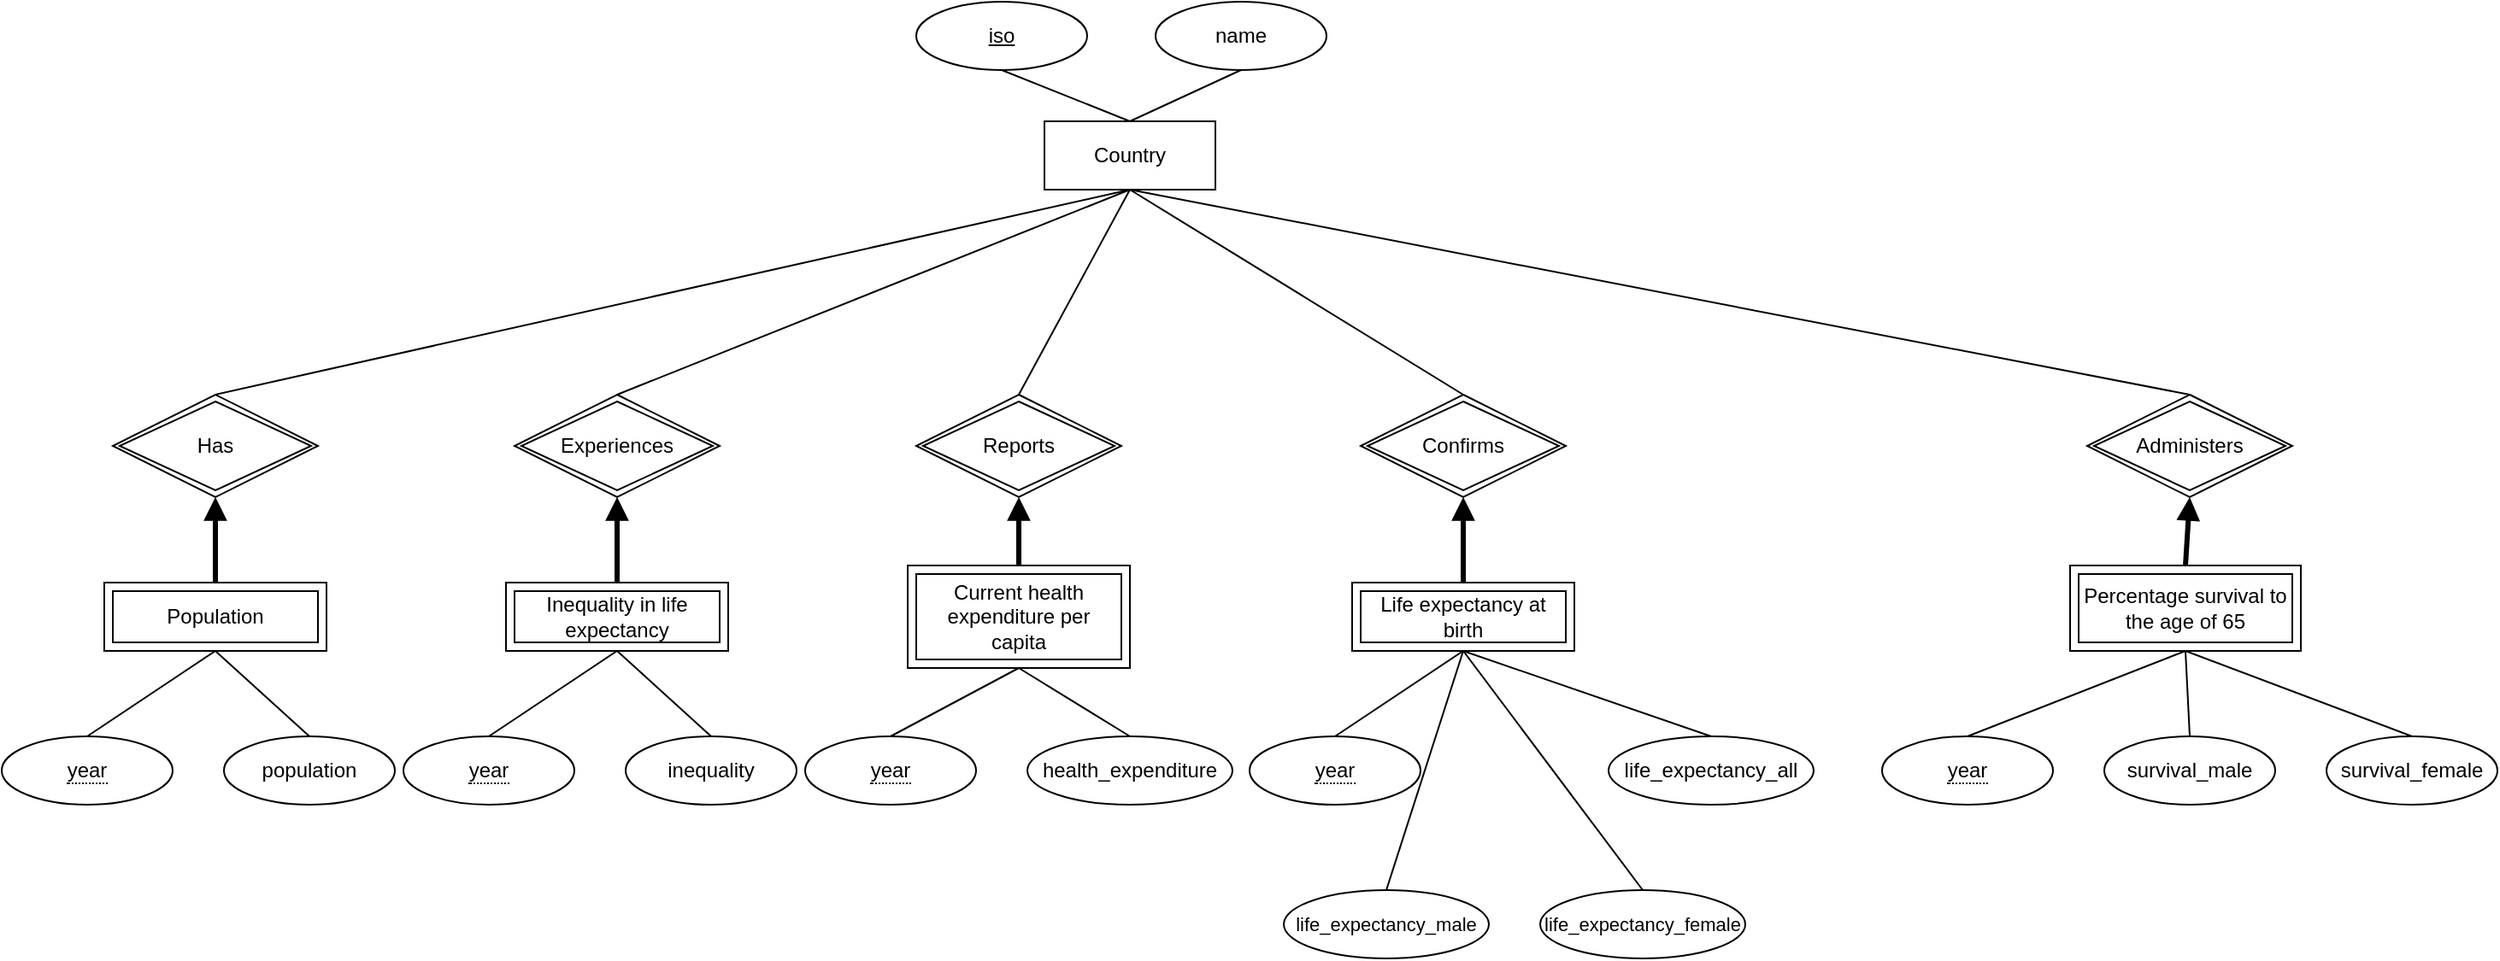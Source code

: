 <mxfile version="21.4.0" type="device">
  <diagram id="R2lEEEUBdFMjLlhIrx00" name="Page-1">
    <mxGraphModel dx="1272" dy="788" grid="1" gridSize="10" guides="1" tooltips="1" connect="1" arrows="1" fold="1" page="1" pageScale="1" pageWidth="1654" pageHeight="2336" math="0" shadow="0" extFonts="Permanent Marker^https://fonts.googleapis.com/css?family=Permanent+Marker">
      <root>
        <mxCell id="0" />
        <mxCell id="1" parent="0" />
        <mxCell id="j1JQaGEfrP-ANLsVV69n-10" style="rounded=0;orthogonalLoop=1;jettySize=auto;html=1;exitX=0.5;exitY=0;exitDx=0;exitDy=0;entryX=0.5;entryY=1;entryDx=0;entryDy=0;endArrow=none;endFill=0;" edge="1" parent="1" source="j1JQaGEfrP-ANLsVV69n-1" target="j1JQaGEfrP-ANLsVV69n-9">
          <mxGeometry relative="1" as="geometry" />
        </mxCell>
        <mxCell id="j1JQaGEfrP-ANLsVV69n-1" value="Country" style="whiteSpace=wrap;html=1;align=center;" vertex="1" parent="1">
          <mxGeometry x="620" y="100" width="100" height="40" as="geometry" />
        </mxCell>
        <mxCell id="j1JQaGEfrP-ANLsVV69n-6" style="rounded=0;orthogonalLoop=1;jettySize=auto;html=1;exitX=0.5;exitY=1;exitDx=0;exitDy=0;entryX=0.5;entryY=0;entryDx=0;entryDy=0;endArrow=none;endFill=0;" edge="1" parent="1" source="j1JQaGEfrP-ANLsVV69n-2" target="j1JQaGEfrP-ANLsVV69n-1">
          <mxGeometry relative="1" as="geometry" />
        </mxCell>
        <mxCell id="j1JQaGEfrP-ANLsVV69n-2" value="iso" style="ellipse;whiteSpace=wrap;html=1;align=center;fontStyle=4;" vertex="1" parent="1">
          <mxGeometry x="545" y="30" width="100" height="40" as="geometry" />
        </mxCell>
        <mxCell id="j1JQaGEfrP-ANLsVV69n-9" value="name" style="ellipse;whiteSpace=wrap;html=1;align=center;" vertex="1" parent="1">
          <mxGeometry x="685" y="30" width="100" height="40" as="geometry" />
        </mxCell>
        <mxCell id="j1JQaGEfrP-ANLsVV69n-14" style="rounded=0;orthogonalLoop=1;jettySize=auto;html=1;entryX=0.5;entryY=0;entryDx=0;entryDy=0;endArrow=none;endFill=0;exitX=0.5;exitY=1;exitDx=0;exitDy=0;" edge="1" parent="1" source="j1JQaGEfrP-ANLsVV69n-11" target="j1JQaGEfrP-ANLsVV69n-13">
          <mxGeometry relative="1" as="geometry">
            <mxPoint x="130" y="410" as="sourcePoint" />
          </mxGeometry>
        </mxCell>
        <mxCell id="j1JQaGEfrP-ANLsVV69n-16" style="rounded=0;orthogonalLoop=1;jettySize=auto;html=1;exitX=0.5;exitY=1;exitDx=0;exitDy=0;entryX=0.5;entryY=0;entryDx=0;entryDy=0;endArrow=none;endFill=0;" edge="1" parent="1" source="j1JQaGEfrP-ANLsVV69n-11" target="j1JQaGEfrP-ANLsVV69n-15">
          <mxGeometry relative="1" as="geometry" />
        </mxCell>
        <mxCell id="j1JQaGEfrP-ANLsVV69n-19" style="edgeStyle=none;rounded=0;orthogonalLoop=1;jettySize=auto;html=1;exitX=0.5;exitY=0;exitDx=0;exitDy=0;entryX=0.5;entryY=1;entryDx=0;entryDy=0;labelBackgroundColor=default;strokeColor=default;fontFamily=Helvetica;fontSize=11;fontColor=default;endArrow=block;endFill=1;fontStyle=0;strokeWidth=3;" edge="1" parent="1" source="j1JQaGEfrP-ANLsVV69n-11" target="j1JQaGEfrP-ANLsVV69n-17">
          <mxGeometry relative="1" as="geometry" />
        </mxCell>
        <mxCell id="j1JQaGEfrP-ANLsVV69n-11" value="Population" style="shape=ext;margin=3;double=1;whiteSpace=wrap;html=1;align=center;" vertex="1" parent="1">
          <mxGeometry x="70" y="370" width="130" height="40" as="geometry" />
        </mxCell>
        <mxCell id="j1JQaGEfrP-ANLsVV69n-13" value="&lt;span style=&quot;border-bottom: 1px dotted&quot;&gt;year&lt;br&gt;&lt;/span&gt;" style="ellipse;whiteSpace=wrap;html=1;align=center;" vertex="1" parent="1">
          <mxGeometry x="10" y="460" width="100" height="40" as="geometry" />
        </mxCell>
        <mxCell id="j1JQaGEfrP-ANLsVV69n-15" value="population" style="ellipse;whiteSpace=wrap;html=1;align=center;" vertex="1" parent="1">
          <mxGeometry x="140" y="460" width="100" height="40" as="geometry" />
        </mxCell>
        <mxCell id="j1JQaGEfrP-ANLsVV69n-20" style="edgeStyle=none;shape=connector;rounded=0;orthogonalLoop=1;jettySize=auto;html=1;exitX=0.5;exitY=0;exitDx=0;exitDy=0;entryX=0.5;entryY=1;entryDx=0;entryDy=0;labelBackgroundColor=default;strokeColor=default;fontFamily=Helvetica;fontSize=11;fontColor=default;endArrow=none;endFill=0;" edge="1" parent="1" source="j1JQaGEfrP-ANLsVV69n-17" target="j1JQaGEfrP-ANLsVV69n-1">
          <mxGeometry relative="1" as="geometry" />
        </mxCell>
        <mxCell id="j1JQaGEfrP-ANLsVV69n-17" value="Has" style="shape=rhombus;double=1;perimeter=rhombusPerimeter;whiteSpace=wrap;html=1;align=center;" vertex="1" parent="1">
          <mxGeometry x="75" y="260" width="120" height="60" as="geometry" />
        </mxCell>
        <mxCell id="j1JQaGEfrP-ANLsVV69n-18" style="edgeStyle=none;shape=connector;rounded=0;orthogonalLoop=1;jettySize=auto;html=1;exitX=0.25;exitY=1;exitDx=0;exitDy=0;entryX=0.5;entryY=1;entryDx=0;entryDy=0;labelBackgroundColor=default;strokeColor=default;fontFamily=Helvetica;fontSize=11;fontColor=default;endArrow=none;endFill=0;" edge="1" parent="1" source="j1JQaGEfrP-ANLsVV69n-11" target="j1JQaGEfrP-ANLsVV69n-11">
          <mxGeometry relative="1" as="geometry" />
        </mxCell>
        <mxCell id="j1JQaGEfrP-ANLsVV69n-21" style="rounded=0;orthogonalLoop=1;jettySize=auto;html=1;entryX=0.5;entryY=0;entryDx=0;entryDy=0;endArrow=none;endFill=0;exitX=0.5;exitY=1;exitDx=0;exitDy=0;" edge="1" parent="1" source="j1JQaGEfrP-ANLsVV69n-24" target="j1JQaGEfrP-ANLsVV69n-25">
          <mxGeometry relative="1" as="geometry">
            <mxPoint x="365" y="410" as="sourcePoint" />
          </mxGeometry>
        </mxCell>
        <mxCell id="j1JQaGEfrP-ANLsVV69n-22" style="rounded=0;orthogonalLoop=1;jettySize=auto;html=1;exitX=0.5;exitY=1;exitDx=0;exitDy=0;entryX=0.5;entryY=0;entryDx=0;entryDy=0;endArrow=none;endFill=0;" edge="1" parent="1" source="j1JQaGEfrP-ANLsVV69n-24" target="j1JQaGEfrP-ANLsVV69n-26">
          <mxGeometry relative="1" as="geometry" />
        </mxCell>
        <mxCell id="j1JQaGEfrP-ANLsVV69n-23" style="edgeStyle=none;rounded=0;orthogonalLoop=1;jettySize=auto;html=1;exitX=0.5;exitY=0;exitDx=0;exitDy=0;entryX=0.5;entryY=1;entryDx=0;entryDy=0;labelBackgroundColor=default;strokeColor=default;fontFamily=Helvetica;fontSize=11;fontColor=default;endArrow=block;endFill=1;fontStyle=0;strokeWidth=3;" edge="1" parent="1" source="j1JQaGEfrP-ANLsVV69n-24" target="j1JQaGEfrP-ANLsVV69n-27">
          <mxGeometry relative="1" as="geometry" />
        </mxCell>
        <mxCell id="j1JQaGEfrP-ANLsVV69n-24" value="Inequality in life expectancy" style="shape=ext;margin=3;double=1;whiteSpace=wrap;html=1;align=center;" vertex="1" parent="1">
          <mxGeometry x="305" y="370" width="130" height="40" as="geometry" />
        </mxCell>
        <mxCell id="j1JQaGEfrP-ANLsVV69n-25" value="&lt;span style=&quot;border-bottom: 1px dotted&quot;&gt;year&lt;br&gt;&lt;/span&gt;" style="ellipse;whiteSpace=wrap;html=1;align=center;" vertex="1" parent="1">
          <mxGeometry x="245" y="460" width="100" height="40" as="geometry" />
        </mxCell>
        <mxCell id="j1JQaGEfrP-ANLsVV69n-26" value="inequality" style="ellipse;whiteSpace=wrap;html=1;align=center;" vertex="1" parent="1">
          <mxGeometry x="375" y="460" width="100" height="40" as="geometry" />
        </mxCell>
        <mxCell id="j1JQaGEfrP-ANLsVV69n-29" style="edgeStyle=none;shape=connector;rounded=0;orthogonalLoop=1;jettySize=auto;html=1;exitX=0.5;exitY=0;exitDx=0;exitDy=0;entryX=0.5;entryY=1;entryDx=0;entryDy=0;labelBackgroundColor=default;strokeColor=default;fontFamily=Helvetica;fontSize=11;fontColor=default;endArrow=none;endFill=0;" edge="1" parent="1" source="j1JQaGEfrP-ANLsVV69n-27" target="j1JQaGEfrP-ANLsVV69n-1">
          <mxGeometry relative="1" as="geometry" />
        </mxCell>
        <mxCell id="j1JQaGEfrP-ANLsVV69n-27" value="Experiences" style="shape=rhombus;double=1;perimeter=rhombusPerimeter;whiteSpace=wrap;html=1;align=center;" vertex="1" parent="1">
          <mxGeometry x="310" y="260" width="120" height="60" as="geometry" />
        </mxCell>
        <mxCell id="j1JQaGEfrP-ANLsVV69n-28" style="edgeStyle=none;shape=connector;rounded=0;orthogonalLoop=1;jettySize=auto;html=1;exitX=0.25;exitY=1;exitDx=0;exitDy=0;entryX=0.5;entryY=1;entryDx=0;entryDy=0;labelBackgroundColor=default;strokeColor=default;fontFamily=Helvetica;fontSize=11;fontColor=default;endArrow=none;endFill=0;" edge="1" parent="1" source="j1JQaGEfrP-ANLsVV69n-24" target="j1JQaGEfrP-ANLsVV69n-24">
          <mxGeometry relative="1" as="geometry" />
        </mxCell>
        <mxCell id="j1JQaGEfrP-ANLsVV69n-30" style="rounded=0;orthogonalLoop=1;jettySize=auto;html=1;entryX=0.5;entryY=0;entryDx=0;entryDy=0;endArrow=none;endFill=0;exitX=0.5;exitY=1;exitDx=0;exitDy=0;" edge="1" parent="1" source="j1JQaGEfrP-ANLsVV69n-33" target="j1JQaGEfrP-ANLsVV69n-34">
          <mxGeometry relative="1" as="geometry">
            <mxPoint x="600" y="410" as="sourcePoint" />
          </mxGeometry>
        </mxCell>
        <mxCell id="j1JQaGEfrP-ANLsVV69n-31" style="rounded=0;orthogonalLoop=1;jettySize=auto;html=1;exitX=0.5;exitY=1;exitDx=0;exitDy=0;entryX=0.5;entryY=0;entryDx=0;entryDy=0;endArrow=none;endFill=0;" edge="1" parent="1" source="j1JQaGEfrP-ANLsVV69n-33" target="j1JQaGEfrP-ANLsVV69n-35">
          <mxGeometry relative="1" as="geometry" />
        </mxCell>
        <mxCell id="j1JQaGEfrP-ANLsVV69n-32" style="edgeStyle=none;rounded=0;orthogonalLoop=1;jettySize=auto;html=1;exitX=0.5;exitY=0;exitDx=0;exitDy=0;entryX=0.5;entryY=1;entryDx=0;entryDy=0;labelBackgroundColor=default;strokeColor=default;fontFamily=Helvetica;fontSize=11;fontColor=default;endArrow=block;endFill=1;fontStyle=0;strokeWidth=3;" edge="1" parent="1" source="j1JQaGEfrP-ANLsVV69n-33" target="j1JQaGEfrP-ANLsVV69n-36">
          <mxGeometry relative="1" as="geometry" />
        </mxCell>
        <mxCell id="j1JQaGEfrP-ANLsVV69n-33" value="Current health expenditure per capita" style="shape=ext;margin=3;double=1;whiteSpace=wrap;html=1;align=center;" vertex="1" parent="1">
          <mxGeometry x="540" y="360" width="130" height="60" as="geometry" />
        </mxCell>
        <mxCell id="j1JQaGEfrP-ANLsVV69n-34" value="&lt;span style=&quot;border-bottom: 1px dotted&quot;&gt;year&lt;br&gt;&lt;/span&gt;" style="ellipse;whiteSpace=wrap;html=1;align=center;" vertex="1" parent="1">
          <mxGeometry x="480" y="460" width="100" height="40" as="geometry" />
        </mxCell>
        <mxCell id="j1JQaGEfrP-ANLsVV69n-35" value="health_expenditure" style="ellipse;whiteSpace=wrap;html=1;align=center;" vertex="1" parent="1">
          <mxGeometry x="610" y="460" width="120" height="40" as="geometry" />
        </mxCell>
        <mxCell id="j1JQaGEfrP-ANLsVV69n-38" style="edgeStyle=none;shape=connector;rounded=0;orthogonalLoop=1;jettySize=auto;html=1;exitX=0.5;exitY=0;exitDx=0;exitDy=0;entryX=0.5;entryY=1;entryDx=0;entryDy=0;labelBackgroundColor=default;strokeColor=default;fontFamily=Helvetica;fontSize=11;fontColor=default;endArrow=none;endFill=0;" edge="1" parent="1" source="j1JQaGEfrP-ANLsVV69n-36" target="j1JQaGEfrP-ANLsVV69n-1">
          <mxGeometry relative="1" as="geometry" />
        </mxCell>
        <mxCell id="j1JQaGEfrP-ANLsVV69n-36" value="Reports" style="shape=rhombus;double=1;perimeter=rhombusPerimeter;whiteSpace=wrap;html=1;align=center;" vertex="1" parent="1">
          <mxGeometry x="545" y="260" width="120" height="60" as="geometry" />
        </mxCell>
        <mxCell id="j1JQaGEfrP-ANLsVV69n-37" style="edgeStyle=none;shape=connector;rounded=0;orthogonalLoop=1;jettySize=auto;html=1;exitX=0.25;exitY=1;exitDx=0;exitDy=0;entryX=0.5;entryY=1;entryDx=0;entryDy=0;labelBackgroundColor=default;strokeColor=default;fontFamily=Helvetica;fontSize=11;fontColor=default;endArrow=none;endFill=0;" edge="1" parent="1" source="j1JQaGEfrP-ANLsVV69n-33" target="j1JQaGEfrP-ANLsVV69n-33">
          <mxGeometry relative="1" as="geometry" />
        </mxCell>
        <mxCell id="j1JQaGEfrP-ANLsVV69n-40" style="rounded=0;orthogonalLoop=1;jettySize=auto;html=1;entryX=0.5;entryY=0;entryDx=0;entryDy=0;endArrow=none;endFill=0;exitX=0.5;exitY=1;exitDx=0;exitDy=0;" edge="1" parent="1" source="j1JQaGEfrP-ANLsVV69n-43" target="j1JQaGEfrP-ANLsVV69n-44">
          <mxGeometry relative="1" as="geometry">
            <mxPoint x="860" y="410" as="sourcePoint" />
          </mxGeometry>
        </mxCell>
        <mxCell id="j1JQaGEfrP-ANLsVV69n-41" style="rounded=0;orthogonalLoop=1;jettySize=auto;html=1;exitX=0.5;exitY=1;exitDx=0;exitDy=0;entryX=0.5;entryY=0;entryDx=0;entryDy=0;endArrow=none;endFill=0;" edge="1" parent="1" source="j1JQaGEfrP-ANLsVV69n-43" target="j1JQaGEfrP-ANLsVV69n-45">
          <mxGeometry relative="1" as="geometry" />
        </mxCell>
        <mxCell id="j1JQaGEfrP-ANLsVV69n-42" style="edgeStyle=none;rounded=0;orthogonalLoop=1;jettySize=auto;html=1;exitX=0.5;exitY=0;exitDx=0;exitDy=0;entryX=0.5;entryY=1;entryDx=0;entryDy=0;labelBackgroundColor=default;strokeColor=default;fontFamily=Helvetica;fontSize=11;fontColor=default;endArrow=block;endFill=1;fontStyle=0;strokeWidth=3;" edge="1" parent="1" source="j1JQaGEfrP-ANLsVV69n-43" target="j1JQaGEfrP-ANLsVV69n-46">
          <mxGeometry relative="1" as="geometry" />
        </mxCell>
        <mxCell id="j1JQaGEfrP-ANLsVV69n-43" value="Life expectancy at birth" style="shape=ext;margin=3;double=1;whiteSpace=wrap;html=1;align=center;" vertex="1" parent="1">
          <mxGeometry x="800" y="370" width="130" height="40" as="geometry" />
        </mxCell>
        <mxCell id="j1JQaGEfrP-ANLsVV69n-44" value="&lt;span style=&quot;border-bottom: 1px dotted&quot;&gt;year&lt;br&gt;&lt;/span&gt;" style="ellipse;whiteSpace=wrap;html=1;align=center;" vertex="1" parent="1">
          <mxGeometry x="740" y="460" width="100" height="40" as="geometry" />
        </mxCell>
        <mxCell id="j1JQaGEfrP-ANLsVV69n-45" value="life_expectancy_all&lt;br&gt;" style="ellipse;whiteSpace=wrap;html=1;align=center;" vertex="1" parent="1">
          <mxGeometry x="950" y="460" width="120" height="40" as="geometry" />
        </mxCell>
        <mxCell id="j1JQaGEfrP-ANLsVV69n-48" style="edgeStyle=none;shape=connector;rounded=0;orthogonalLoop=1;jettySize=auto;html=1;exitX=0.5;exitY=0;exitDx=0;exitDy=0;labelBackgroundColor=default;strokeColor=default;fontFamily=Helvetica;fontSize=11;fontColor=default;endArrow=none;endFill=0;" edge="1" parent="1" source="j1JQaGEfrP-ANLsVV69n-46">
          <mxGeometry relative="1" as="geometry">
            <mxPoint x="670" y="140" as="targetPoint" />
          </mxGeometry>
        </mxCell>
        <mxCell id="j1JQaGEfrP-ANLsVV69n-46" value="Confirms" style="shape=rhombus;double=1;perimeter=rhombusPerimeter;whiteSpace=wrap;html=1;align=center;" vertex="1" parent="1">
          <mxGeometry x="805" y="260" width="120" height="60" as="geometry" />
        </mxCell>
        <mxCell id="j1JQaGEfrP-ANLsVV69n-47" style="edgeStyle=none;shape=connector;rounded=0;orthogonalLoop=1;jettySize=auto;html=1;exitX=0.25;exitY=1;exitDx=0;exitDy=0;entryX=0.5;entryY=1;entryDx=0;entryDy=0;labelBackgroundColor=default;strokeColor=default;fontFamily=Helvetica;fontSize=11;fontColor=default;endArrow=none;endFill=0;" edge="1" parent="1" source="j1JQaGEfrP-ANLsVV69n-43" target="j1JQaGEfrP-ANLsVV69n-43">
          <mxGeometry relative="1" as="geometry" />
        </mxCell>
        <mxCell id="j1JQaGEfrP-ANLsVV69n-51" style="edgeStyle=none;shape=connector;rounded=0;orthogonalLoop=1;jettySize=auto;html=1;exitX=0.5;exitY=0;exitDx=0;exitDy=0;entryX=0.5;entryY=1;entryDx=0;entryDy=0;labelBackgroundColor=default;strokeColor=default;fontFamily=Helvetica;fontSize=11;fontColor=default;endArrow=none;endFill=0;" edge="1" parent="1" source="j1JQaGEfrP-ANLsVV69n-49" target="j1JQaGEfrP-ANLsVV69n-43">
          <mxGeometry relative="1" as="geometry" />
        </mxCell>
        <mxCell id="j1JQaGEfrP-ANLsVV69n-49" value="life_expectancy_male" style="ellipse;whiteSpace=wrap;html=1;align=center;fontFamily=Helvetica;fontSize=11;fontColor=default;" vertex="1" parent="1">
          <mxGeometry x="760" y="550" width="120" height="40" as="geometry" />
        </mxCell>
        <mxCell id="j1JQaGEfrP-ANLsVV69n-52" style="edgeStyle=none;shape=connector;rounded=0;orthogonalLoop=1;jettySize=auto;html=1;exitX=0.5;exitY=0;exitDx=0;exitDy=0;labelBackgroundColor=default;strokeColor=default;fontFamily=Helvetica;fontSize=11;fontColor=default;endArrow=none;endFill=0;entryX=0.5;entryY=1;entryDx=0;entryDy=0;" edge="1" parent="1" source="j1JQaGEfrP-ANLsVV69n-50" target="j1JQaGEfrP-ANLsVV69n-43">
          <mxGeometry relative="1" as="geometry">
            <mxPoint x="870" y="410" as="targetPoint" />
          </mxGeometry>
        </mxCell>
        <mxCell id="j1JQaGEfrP-ANLsVV69n-50" value="life_expectancy_female" style="ellipse;whiteSpace=wrap;html=1;align=center;fontFamily=Helvetica;fontSize=11;fontColor=default;" vertex="1" parent="1">
          <mxGeometry x="910" y="550" width="120" height="40" as="geometry" />
        </mxCell>
        <mxCell id="j1JQaGEfrP-ANLsVV69n-70" style="rounded=0;orthogonalLoop=1;jettySize=auto;html=1;entryX=0.5;entryY=0;entryDx=0;entryDy=0;endArrow=none;endFill=0;exitX=0.5;exitY=1;exitDx=0;exitDy=0;" edge="1" parent="1" source="j1JQaGEfrP-ANLsVV69n-73" target="j1JQaGEfrP-ANLsVV69n-74">
          <mxGeometry relative="1" as="geometry">
            <mxPoint x="1230" y="410" as="sourcePoint" />
          </mxGeometry>
        </mxCell>
        <mxCell id="j1JQaGEfrP-ANLsVV69n-71" style="rounded=0;orthogonalLoop=1;jettySize=auto;html=1;exitX=0.5;exitY=1;exitDx=0;exitDy=0;entryX=0.5;entryY=0;entryDx=0;entryDy=0;endArrow=none;endFill=0;" edge="1" parent="1" source="j1JQaGEfrP-ANLsVV69n-73" target="j1JQaGEfrP-ANLsVV69n-75">
          <mxGeometry relative="1" as="geometry" />
        </mxCell>
        <mxCell id="j1JQaGEfrP-ANLsVV69n-72" style="edgeStyle=none;rounded=0;orthogonalLoop=1;jettySize=auto;html=1;exitX=0.5;exitY=0;exitDx=0;exitDy=0;entryX=0.5;entryY=1;entryDx=0;entryDy=0;labelBackgroundColor=default;strokeColor=default;fontFamily=Helvetica;fontSize=11;fontColor=default;endArrow=block;endFill=1;fontStyle=0;strokeWidth=3;" edge="1" parent="1" source="j1JQaGEfrP-ANLsVV69n-73" target="j1JQaGEfrP-ANLsVV69n-76">
          <mxGeometry relative="1" as="geometry" />
        </mxCell>
        <mxCell id="j1JQaGEfrP-ANLsVV69n-73" value="Percentage survival to the age of 65" style="shape=ext;margin=3;double=1;whiteSpace=wrap;html=1;align=center;" vertex="1" parent="1">
          <mxGeometry x="1220" y="360" width="135" height="50" as="geometry" />
        </mxCell>
        <mxCell id="j1JQaGEfrP-ANLsVV69n-74" value="&lt;span style=&quot;border-bottom: 1px dotted&quot;&gt;year&lt;br&gt;&lt;/span&gt;" style="ellipse;whiteSpace=wrap;html=1;align=center;" vertex="1" parent="1">
          <mxGeometry x="1110" y="460" width="100" height="40" as="geometry" />
        </mxCell>
        <mxCell id="j1JQaGEfrP-ANLsVV69n-75" value="survival_male" style="ellipse;whiteSpace=wrap;html=1;align=center;" vertex="1" parent="1">
          <mxGeometry x="1240" y="460" width="100" height="40" as="geometry" />
        </mxCell>
        <mxCell id="j1JQaGEfrP-ANLsVV69n-80" style="edgeStyle=none;shape=connector;rounded=0;orthogonalLoop=1;jettySize=auto;html=1;exitX=0.5;exitY=0;exitDx=0;exitDy=0;entryX=0.5;entryY=1;entryDx=0;entryDy=0;labelBackgroundColor=default;strokeColor=default;fontFamily=Helvetica;fontSize=11;fontColor=default;endArrow=none;endFill=0;" edge="1" parent="1" source="j1JQaGEfrP-ANLsVV69n-76" target="j1JQaGEfrP-ANLsVV69n-1">
          <mxGeometry relative="1" as="geometry" />
        </mxCell>
        <mxCell id="j1JQaGEfrP-ANLsVV69n-76" value="Administers" style="shape=rhombus;double=1;perimeter=rhombusPerimeter;whiteSpace=wrap;html=1;align=center;" vertex="1" parent="1">
          <mxGeometry x="1230" y="260" width="120" height="60" as="geometry" />
        </mxCell>
        <mxCell id="j1JQaGEfrP-ANLsVV69n-77" style="edgeStyle=none;shape=connector;rounded=0;orthogonalLoop=1;jettySize=auto;html=1;exitX=0.25;exitY=1;exitDx=0;exitDy=0;entryX=0.5;entryY=1;entryDx=0;entryDy=0;labelBackgroundColor=default;strokeColor=default;fontFamily=Helvetica;fontSize=11;fontColor=default;endArrow=none;endFill=0;" edge="1" parent="1" source="j1JQaGEfrP-ANLsVV69n-73" target="j1JQaGEfrP-ANLsVV69n-73">
          <mxGeometry relative="1" as="geometry" />
        </mxCell>
        <mxCell id="j1JQaGEfrP-ANLsVV69n-79" style="edgeStyle=none;shape=connector;rounded=0;orthogonalLoop=1;jettySize=auto;html=1;exitX=0.5;exitY=0;exitDx=0;exitDy=0;labelBackgroundColor=default;strokeColor=default;fontFamily=Helvetica;fontSize=11;fontColor=default;endArrow=none;endFill=0;entryX=0.5;entryY=1;entryDx=0;entryDy=0;" edge="1" parent="1" source="j1JQaGEfrP-ANLsVV69n-78" target="j1JQaGEfrP-ANLsVV69n-73">
          <mxGeometry relative="1" as="geometry">
            <mxPoint x="1290" y="410" as="targetPoint" />
          </mxGeometry>
        </mxCell>
        <mxCell id="j1JQaGEfrP-ANLsVV69n-78" value="survival_female" style="ellipse;whiteSpace=wrap;html=1;align=center;" vertex="1" parent="1">
          <mxGeometry x="1370" y="460" width="100" height="40" as="geometry" />
        </mxCell>
      </root>
    </mxGraphModel>
  </diagram>
</mxfile>
